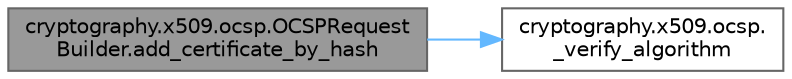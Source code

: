 digraph "cryptography.x509.ocsp.OCSPRequestBuilder.add_certificate_by_hash"
{
 // LATEX_PDF_SIZE
  bgcolor="transparent";
  edge [fontname=Helvetica,fontsize=10,labelfontname=Helvetica,labelfontsize=10];
  node [fontname=Helvetica,fontsize=10,shape=box,height=0.2,width=0.4];
  rankdir="LR";
  Node1 [id="Node000001",label="cryptography.x509.ocsp.OCSPRequest\lBuilder.add_certificate_by_hash",height=0.2,width=0.4,color="gray40", fillcolor="grey60", style="filled", fontcolor="black",tooltip=" "];
  Node1 -> Node2 [id="edge1_Node000001_Node000002",color="steelblue1",style="solid",tooltip=" "];
  Node2 [id="Node000002",label="cryptography.x509.ocsp.\l_verify_algorithm",height=0.2,width=0.4,color="grey40", fillcolor="white", style="filled",URL="$namespacecryptography_1_1x509_1_1ocsp.html#a88e632dbba816919d7c3ab82ba9c175c",tooltip=" "];
}
